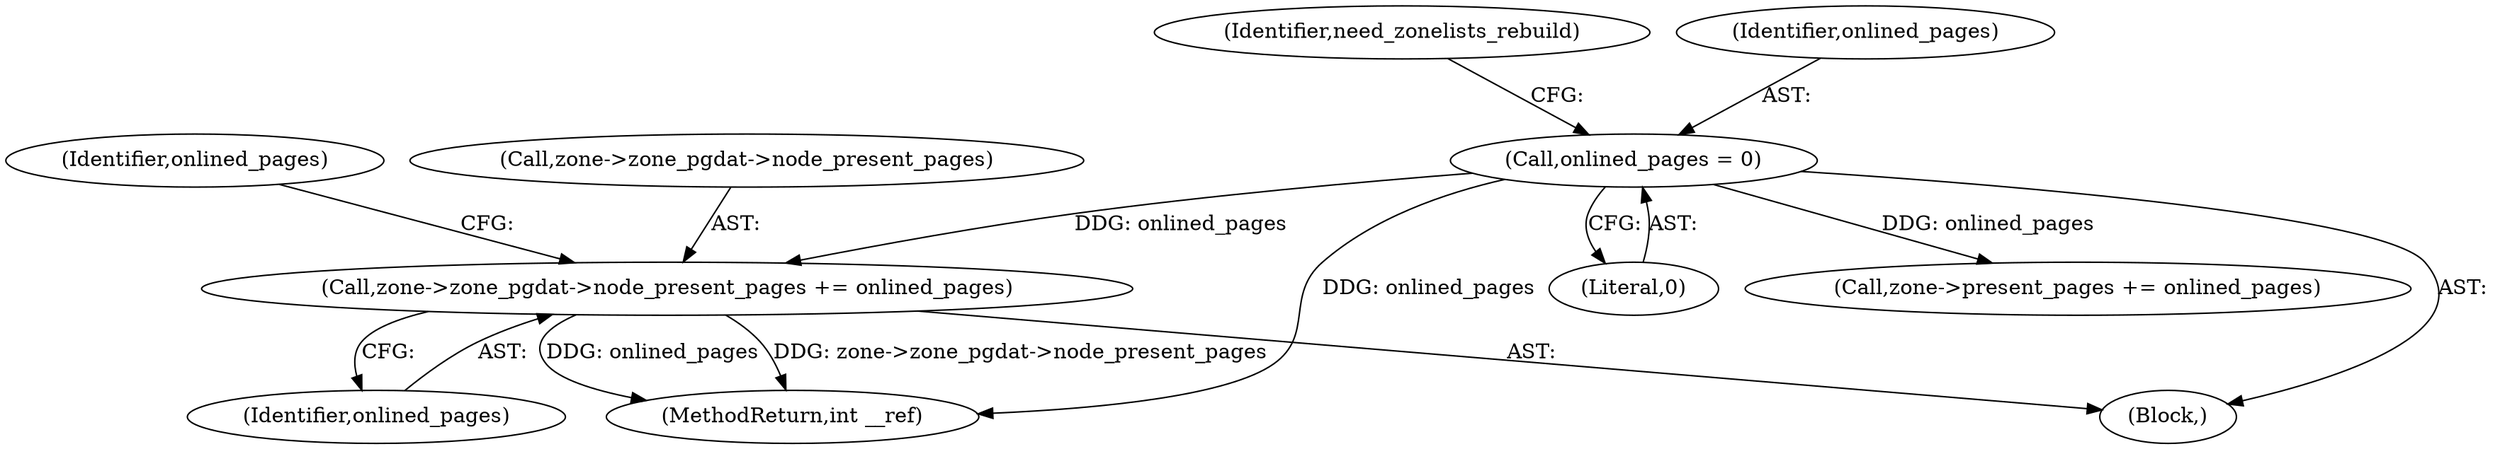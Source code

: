digraph "0_linux_08dff7b7d629807dbb1f398c68dd9cd58dd657a1@pointer" {
"1000211" [label="(Call,zone->zone_pgdat->node_present_pages += onlined_pages)"];
"1000107" [label="(Call,onlined_pages = 0)"];
"1000109" [label="(Literal,0)"];
"1000219" [label="(Identifier,onlined_pages)"];
"1000206" [label="(Call,zone->present_pages += onlined_pages)"];
"1000217" [label="(Identifier,onlined_pages)"];
"1000212" [label="(Call,zone->zone_pgdat->node_present_pages)"];
"1000255" [label="(MethodReturn,int __ref)"];
"1000105" [label="(Block,)"];
"1000211" [label="(Call,zone->zone_pgdat->node_present_pages += onlined_pages)"];
"1000113" [label="(Identifier,need_zonelists_rebuild)"];
"1000108" [label="(Identifier,onlined_pages)"];
"1000107" [label="(Call,onlined_pages = 0)"];
"1000211" -> "1000105"  [label="AST: "];
"1000211" -> "1000217"  [label="CFG: "];
"1000212" -> "1000211"  [label="AST: "];
"1000217" -> "1000211"  [label="AST: "];
"1000219" -> "1000211"  [label="CFG: "];
"1000211" -> "1000255"  [label="DDG: onlined_pages"];
"1000211" -> "1000255"  [label="DDG: zone->zone_pgdat->node_present_pages"];
"1000107" -> "1000211"  [label="DDG: onlined_pages"];
"1000107" -> "1000105"  [label="AST: "];
"1000107" -> "1000109"  [label="CFG: "];
"1000108" -> "1000107"  [label="AST: "];
"1000109" -> "1000107"  [label="AST: "];
"1000113" -> "1000107"  [label="CFG: "];
"1000107" -> "1000255"  [label="DDG: onlined_pages"];
"1000107" -> "1000206"  [label="DDG: onlined_pages"];
}
